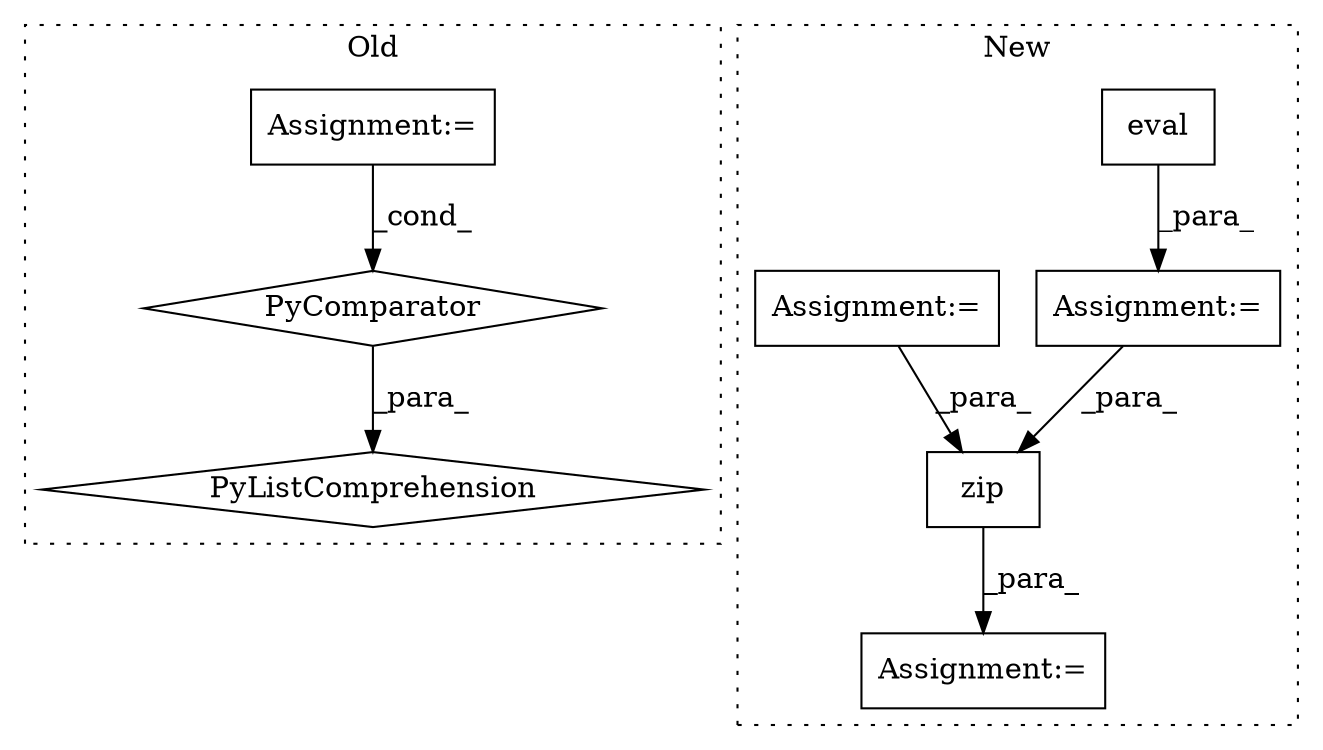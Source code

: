 digraph G {
subgraph cluster0 {
1 [label="PyComparator" a="113" s="1015" l="28" shape="diamond"];
4 [label="PyListComprehension" a="109" s="939" l="112" shape="diamond"];
7 [label="Assignment:=" a="7" s="1015" l="28" shape="box"];
label = "Old";
style="dotted";
}
subgraph cluster1 {
2 [label="eval" a="32" s="2166,2202" l="5,1" shape="box"];
3 [label="zip" a="32" s="2423,2479" l="4,1" shape="box"];
5 [label="Assignment:=" a="7" s="2342,2480" l="68,2" shape="box"];
6 [label="Assignment:=" a="7" s="2163" l="1" shape="box"];
8 [label="Assignment:=" a="7" s="2093" l="1" shape="box"];
label = "New";
style="dotted";
}
1 -> 4 [label="_para_"];
2 -> 6 [label="_para_"];
3 -> 5 [label="_para_"];
6 -> 3 [label="_para_"];
7 -> 1 [label="_cond_"];
8 -> 3 [label="_para_"];
}